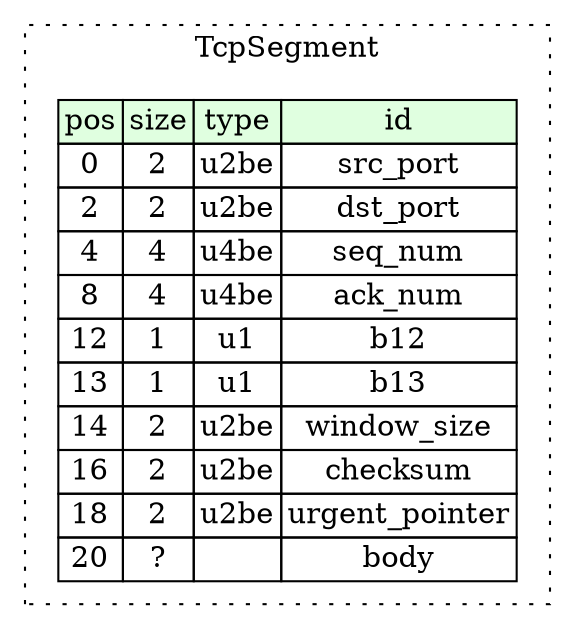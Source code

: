 digraph {
	rankdir=LR;
	node [shape=plaintext];
	subgraph cluster__tcp_segment {
		label="TcpSegment";
		graph[style=dotted];

		tcp_segment__seq [label=<<TABLE BORDER="0" CELLBORDER="1" CELLSPACING="0">
			<TR><TD BGCOLOR="#E0FFE0">pos</TD><TD BGCOLOR="#E0FFE0">size</TD><TD BGCOLOR="#E0FFE0">type</TD><TD BGCOLOR="#E0FFE0">id</TD></TR>
			<TR><TD PORT="src_port_pos">0</TD><TD PORT="src_port_size">2</TD><TD>u2be</TD><TD PORT="src_port_type">src_port</TD></TR>
			<TR><TD PORT="dst_port_pos">2</TD><TD PORT="dst_port_size">2</TD><TD>u2be</TD><TD PORT="dst_port_type">dst_port</TD></TR>
			<TR><TD PORT="seq_num_pos">4</TD><TD PORT="seq_num_size">4</TD><TD>u4be</TD><TD PORT="seq_num_type">seq_num</TD></TR>
			<TR><TD PORT="ack_num_pos">8</TD><TD PORT="ack_num_size">4</TD><TD>u4be</TD><TD PORT="ack_num_type">ack_num</TD></TR>
			<TR><TD PORT="b12_pos">12</TD><TD PORT="b12_size">1</TD><TD>u1</TD><TD PORT="b12_type">b12</TD></TR>
			<TR><TD PORT="b13_pos">13</TD><TD PORT="b13_size">1</TD><TD>u1</TD><TD PORT="b13_type">b13</TD></TR>
			<TR><TD PORT="window_size_pos">14</TD><TD PORT="window_size_size">2</TD><TD>u2be</TD><TD PORT="window_size_type">window_size</TD></TR>
			<TR><TD PORT="checksum_pos">16</TD><TD PORT="checksum_size">2</TD><TD>u2be</TD><TD PORT="checksum_type">checksum</TD></TR>
			<TR><TD PORT="urgent_pointer_pos">18</TD><TD PORT="urgent_pointer_size">2</TD><TD>u2be</TD><TD PORT="urgent_pointer_type">urgent_pointer</TD></TR>
			<TR><TD PORT="body_pos">20</TD><TD PORT="body_size">?</TD><TD></TD><TD PORT="body_type">body</TD></TR>
		</TABLE>>];
	}
}
